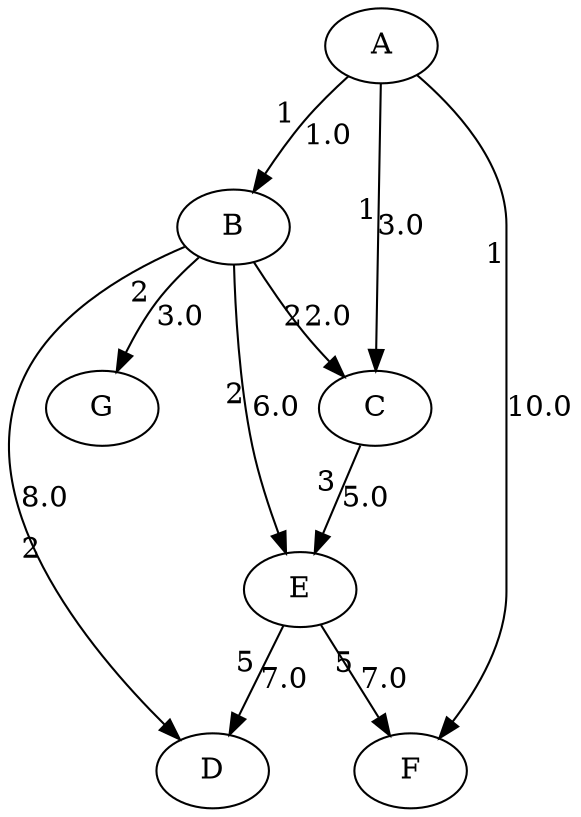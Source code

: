 digraph g {
A -> B[label = 1.0][xlabel = 1]
A -> C[label = 3.0][xlabel = 1]
A -> F[label = 10.0][xlabel = 1]
B -> C[label = 2.0][xlabel = 2]
B -> E[label = 6.0][xlabel = 2]
B -> D[label = 8.0][xlabel = 2]
B -> G[label = 3.0][xlabel = 2]
C -> E[label = 5.0][xlabel = 3]
E -> D[label = 7.0][xlabel = 5]
E -> F[label = 7.0][xlabel = 5]
}
